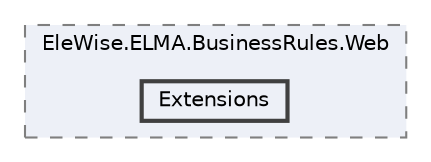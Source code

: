 digraph "Web/Modules/EleWise.ELMA.BusinessRules.Web/Extensions"
{
 // LATEX_PDF_SIZE
  bgcolor="transparent";
  edge [fontname=Helvetica,fontsize=10,labelfontname=Helvetica,labelfontsize=10];
  node [fontname=Helvetica,fontsize=10,shape=box,height=0.2,width=0.4];
  compound=true
  subgraph clusterdir_e46483da9f373966ce645ecac7252ff4 {
    graph [ bgcolor="#edf0f7", pencolor="grey50", label="EleWise.ELMA.BusinessRules.Web", fontname=Helvetica,fontsize=10 style="filled,dashed", URL="dir_e46483da9f373966ce645ecac7252ff4.html",tooltip=""]
  dir_95fb628c917c27c4542eb2cdb53d95de [label="Extensions", fillcolor="#edf0f7", color="grey25", style="filled,bold", URL="dir_95fb628c917c27c4542eb2cdb53d95de.html",tooltip=""];
  }
}
